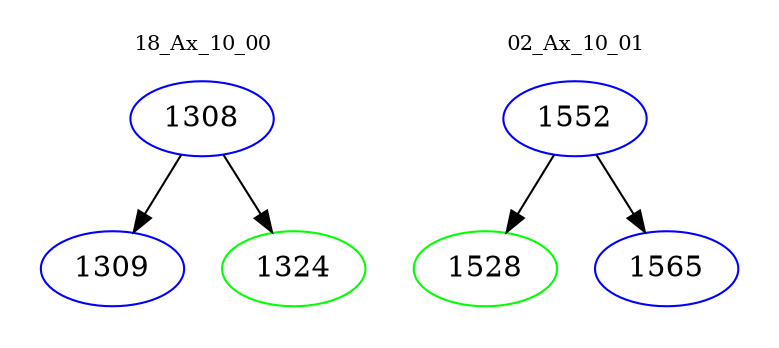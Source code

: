 digraph{
subgraph cluster_0 {
color = white
label = "18_Ax_10_00";
fontsize=10;
T0_1308 [label="1308", color="blue"]
T0_1308 -> T0_1309 [color="black"]
T0_1309 [label="1309", color="blue"]
T0_1308 -> T0_1324 [color="black"]
T0_1324 [label="1324", color="green"]
}
subgraph cluster_1 {
color = white
label = "02_Ax_10_01";
fontsize=10;
T1_1552 [label="1552", color="blue"]
T1_1552 -> T1_1528 [color="black"]
T1_1528 [label="1528", color="green"]
T1_1552 -> T1_1565 [color="black"]
T1_1565 [label="1565", color="blue"]
}
}

